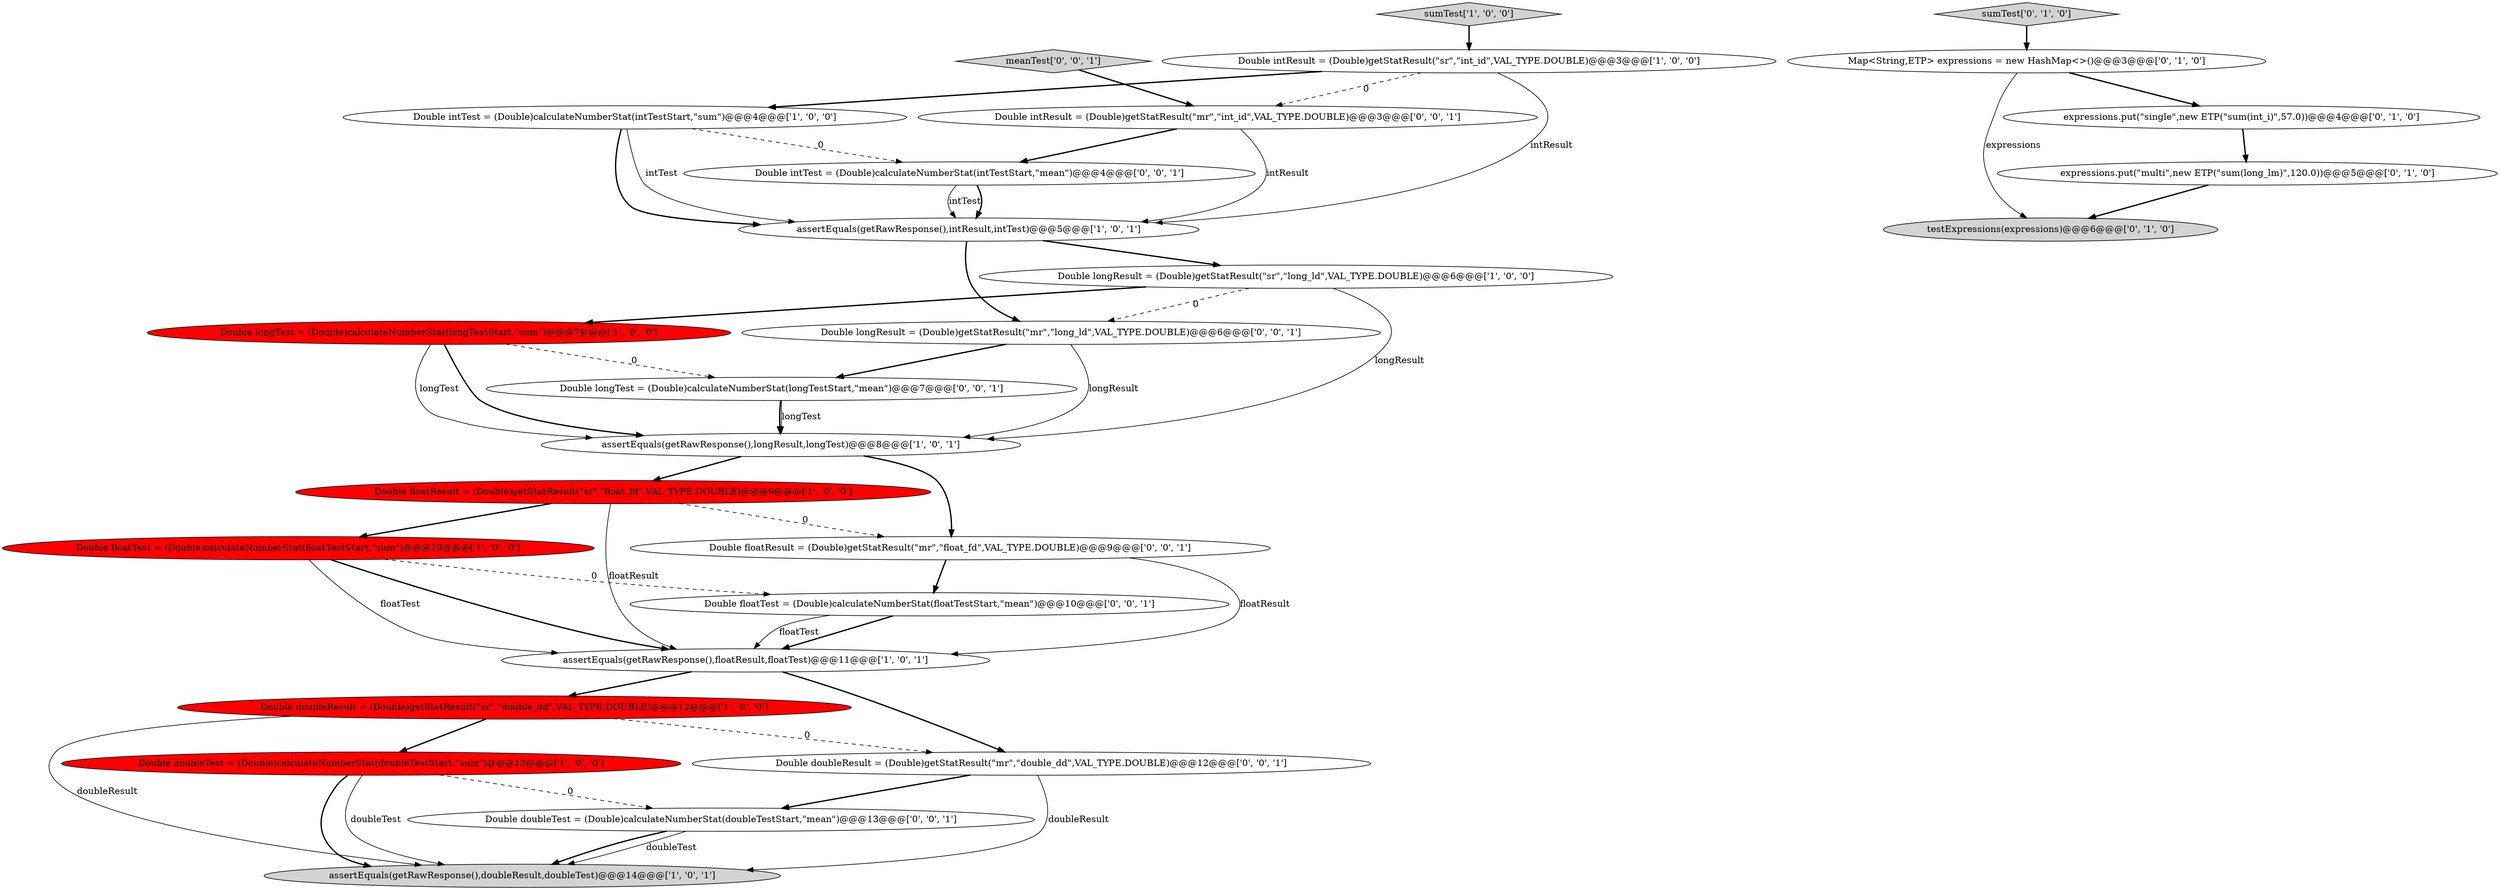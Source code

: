 digraph {
7 [style = filled, label = "Double doubleResult = (Double)getStatResult(\"sr\",\"double_dd\",VAL_TYPE.DOUBLE)@@@12@@@['1', '0', '0']", fillcolor = red, shape = ellipse image = "AAA1AAABBB1BBB"];
24 [style = filled, label = "Double longResult = (Double)getStatResult(\"mr\",\"long_ld\",VAL_TYPE.DOUBLE)@@@6@@@['0', '0', '1']", fillcolor = white, shape = ellipse image = "AAA0AAABBB3BBB"];
12 [style = filled, label = "Double longTest = (Double)calculateNumberStat(longTestStart,\"sum\")@@@7@@@['1', '0', '0']", fillcolor = red, shape = ellipse image = "AAA1AAABBB1BBB"];
26 [style = filled, label = "Double doubleResult = (Double)getStatResult(\"mr\",\"double_dd\",VAL_TYPE.DOUBLE)@@@12@@@['0', '0', '1']", fillcolor = white, shape = ellipse image = "AAA0AAABBB3BBB"];
4 [style = filled, label = "Double floatResult = (Double)getStatResult(\"sr\",\"float_fd\",VAL_TYPE.DOUBLE)@@@9@@@['1', '0', '0']", fillcolor = red, shape = ellipse image = "AAA1AAABBB1BBB"];
14 [style = filled, label = "sumTest['0', '1', '0']", fillcolor = lightgray, shape = diamond image = "AAA0AAABBB2BBB"];
18 [style = filled, label = "Double intTest = (Double)calculateNumberStat(intTestStart,\"mean\")@@@4@@@['0', '0', '1']", fillcolor = white, shape = ellipse image = "AAA0AAABBB3BBB"];
16 [style = filled, label = "testExpressions(expressions)@@@6@@@['0', '1', '0']", fillcolor = lightgray, shape = ellipse image = "AAA0AAABBB2BBB"];
20 [style = filled, label = "Double floatResult = (Double)getStatResult(\"mr\",\"float_fd\",VAL_TYPE.DOUBLE)@@@9@@@['0', '0', '1']", fillcolor = white, shape = ellipse image = "AAA0AAABBB3BBB"];
22 [style = filled, label = "Double doubleTest = (Double)calculateNumberStat(doubleTestStart,\"mean\")@@@13@@@['0', '0', '1']", fillcolor = white, shape = ellipse image = "AAA0AAABBB3BBB"];
23 [style = filled, label = "Double intResult = (Double)getStatResult(\"mr\",\"int_id\",VAL_TYPE.DOUBLE)@@@3@@@['0', '0', '1']", fillcolor = white, shape = ellipse image = "AAA0AAABBB3BBB"];
3 [style = filled, label = "sumTest['1', '0', '0']", fillcolor = lightgray, shape = diamond image = "AAA0AAABBB1BBB"];
10 [style = filled, label = "assertEquals(getRawResponse(),doubleResult,doubleTest)@@@14@@@['1', '0', '1']", fillcolor = lightgray, shape = ellipse image = "AAA0AAABBB1BBB"];
21 [style = filled, label = "meanTest['0', '0', '1']", fillcolor = lightgray, shape = diamond image = "AAA0AAABBB3BBB"];
2 [style = filled, label = "Double floatTest = (Double)calculateNumberStat(floatTestStart,\"sum\")@@@10@@@['1', '0', '0']", fillcolor = red, shape = ellipse image = "AAA1AAABBB1BBB"];
15 [style = filled, label = "Map<String,ETP> expressions = new HashMap<>()@@@3@@@['0', '1', '0']", fillcolor = white, shape = ellipse image = "AAA0AAABBB2BBB"];
11 [style = filled, label = "Double intTest = (Double)calculateNumberStat(intTestStart,\"sum\")@@@4@@@['1', '0', '0']", fillcolor = white, shape = ellipse image = "AAA0AAABBB1BBB"];
8 [style = filled, label = "assertEquals(getRawResponse(),floatResult,floatTest)@@@11@@@['1', '0', '1']", fillcolor = white, shape = ellipse image = "AAA0AAABBB1BBB"];
5 [style = filled, label = "Double doubleTest = (Double)calculateNumberStat(doubleTestStart,\"sum\")@@@13@@@['1', '0', '0']", fillcolor = red, shape = ellipse image = "AAA1AAABBB1BBB"];
19 [style = filled, label = "Double floatTest = (Double)calculateNumberStat(floatTestStart,\"mean\")@@@10@@@['0', '0', '1']", fillcolor = white, shape = ellipse image = "AAA0AAABBB3BBB"];
25 [style = filled, label = "Double longTest = (Double)calculateNumberStat(longTestStart,\"mean\")@@@7@@@['0', '0', '1']", fillcolor = white, shape = ellipse image = "AAA0AAABBB3BBB"];
13 [style = filled, label = "expressions.put(\"single\",new ETP(\"sum(int_i)\",57.0))@@@4@@@['0', '1', '0']", fillcolor = white, shape = ellipse image = "AAA0AAABBB2BBB"];
6 [style = filled, label = "Double longResult = (Double)getStatResult(\"sr\",\"long_ld\",VAL_TYPE.DOUBLE)@@@6@@@['1', '0', '0']", fillcolor = white, shape = ellipse image = "AAA0AAABBB1BBB"];
0 [style = filled, label = "Double intResult = (Double)getStatResult(\"sr\",\"int_id\",VAL_TYPE.DOUBLE)@@@3@@@['1', '0', '0']", fillcolor = white, shape = ellipse image = "AAA0AAABBB1BBB"];
1 [style = filled, label = "assertEquals(getRawResponse(),intResult,intTest)@@@5@@@['1', '0', '1']", fillcolor = white, shape = ellipse image = "AAA0AAABBB1BBB"];
9 [style = filled, label = "assertEquals(getRawResponse(),longResult,longTest)@@@8@@@['1', '0', '1']", fillcolor = white, shape = ellipse image = "AAA0AAABBB1BBB"];
17 [style = filled, label = "expressions.put(\"multi\",new ETP(\"sum(long_lm)\",120.0))@@@5@@@['0', '1', '0']", fillcolor = white, shape = ellipse image = "AAA0AAABBB2BBB"];
12->9 [style = solid, label="longTest"];
4->8 [style = solid, label="floatResult"];
5->10 [style = bold, label=""];
2->8 [style = solid, label="floatTest"];
15->13 [style = bold, label=""];
2->19 [style = dashed, label="0"];
18->1 [style = solid, label="intTest"];
11->1 [style = bold, label=""];
0->23 [style = dashed, label="0"];
9->4 [style = bold, label=""];
24->9 [style = solid, label="longResult"];
25->9 [style = bold, label=""];
11->1 [style = solid, label="intTest"];
0->11 [style = bold, label=""];
0->1 [style = solid, label="intResult"];
9->20 [style = bold, label=""];
23->1 [style = solid, label="intResult"];
4->2 [style = bold, label=""];
12->9 [style = bold, label=""];
19->8 [style = bold, label=""];
3->0 [style = bold, label=""];
8->7 [style = bold, label=""];
26->22 [style = bold, label=""];
13->17 [style = bold, label=""];
15->16 [style = solid, label="expressions"];
7->5 [style = bold, label=""];
19->8 [style = solid, label="floatTest"];
1->6 [style = bold, label=""];
12->25 [style = dashed, label="0"];
26->10 [style = solid, label="doubleResult"];
18->1 [style = bold, label=""];
25->9 [style = solid, label="longTest"];
4->20 [style = dashed, label="0"];
1->24 [style = bold, label=""];
24->25 [style = bold, label=""];
6->9 [style = solid, label="longResult"];
11->18 [style = dashed, label="0"];
6->24 [style = dashed, label="0"];
22->10 [style = bold, label=""];
7->10 [style = solid, label="doubleResult"];
14->15 [style = bold, label=""];
5->22 [style = dashed, label="0"];
20->8 [style = solid, label="floatResult"];
7->26 [style = dashed, label="0"];
20->19 [style = bold, label=""];
22->10 [style = solid, label="doubleTest"];
21->23 [style = bold, label=""];
23->18 [style = bold, label=""];
5->10 [style = solid, label="doubleTest"];
17->16 [style = bold, label=""];
2->8 [style = bold, label=""];
8->26 [style = bold, label=""];
6->12 [style = bold, label=""];
}

